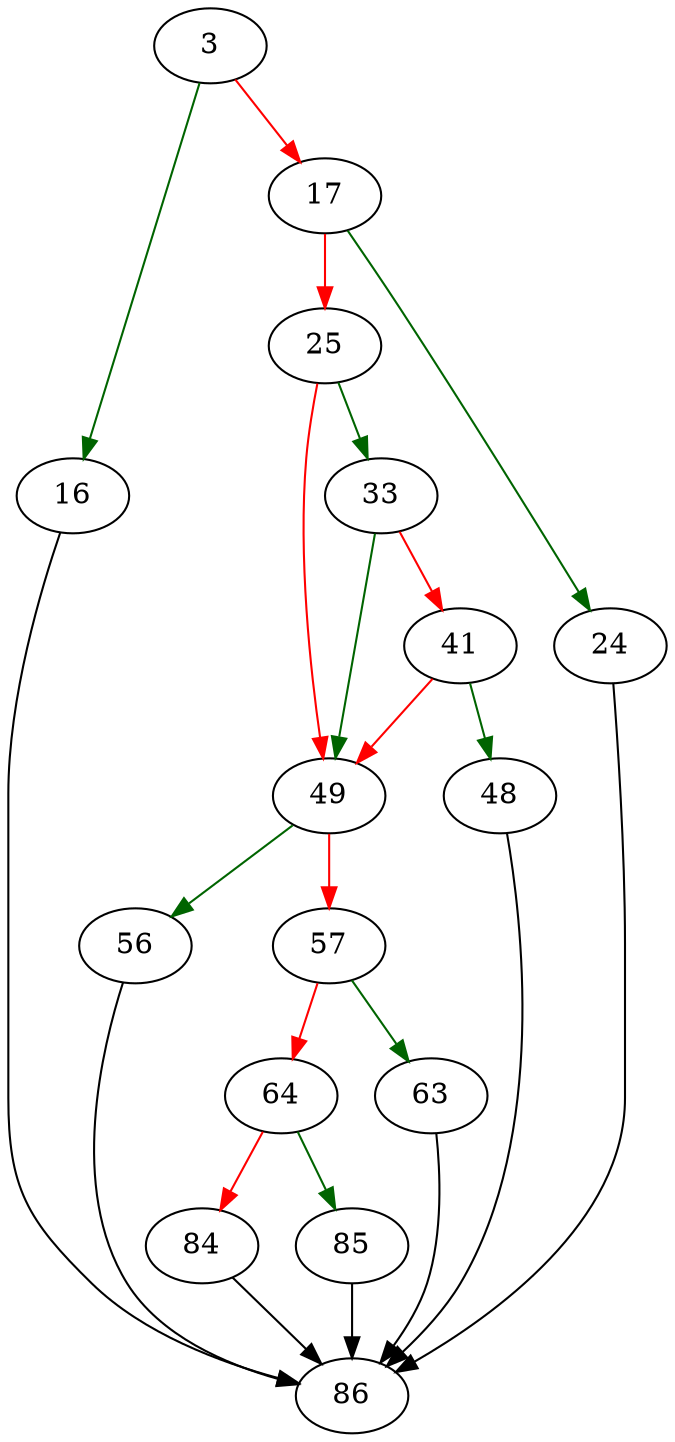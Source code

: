 strict digraph "termCanDriveIndex" {
	// Node definitions.
	3 [entry=true];
	16;
	17;
	86;
	24;
	25;
	33;
	49;
	41;
	48;
	56;
	57;
	63;
	64;
	85;
	84;

	// Edge definitions.
	3 -> 16 [
		color=darkgreen
		cond=true
	];
	3 -> 17 [
		color=red
		cond=false
	];
	16 -> 86;
	17 -> 24 [
		color=darkgreen
		cond=true
	];
	17 -> 25 [
		color=red
		cond=false
	];
	24 -> 86;
	25 -> 33 [
		color=darkgreen
		cond=true
	];
	25 -> 49 [
		color=red
		cond=false
	];
	33 -> 49 [
		color=darkgreen
		cond=true
	];
	33 -> 41 [
		color=red
		cond=false
	];
	49 -> 56 [
		color=darkgreen
		cond=true
	];
	49 -> 57 [
		color=red
		cond=false
	];
	41 -> 49 [
		color=red
		cond=false
	];
	41 -> 48 [
		color=darkgreen
		cond=true
	];
	48 -> 86;
	56 -> 86;
	57 -> 63 [
		color=darkgreen
		cond=true
	];
	57 -> 64 [
		color=red
		cond=false
	];
	63 -> 86;
	64 -> 85 [
		color=darkgreen
		cond=true
	];
	64 -> 84 [
		color=red
		cond=false
	];
	85 -> 86;
	84 -> 86;
}